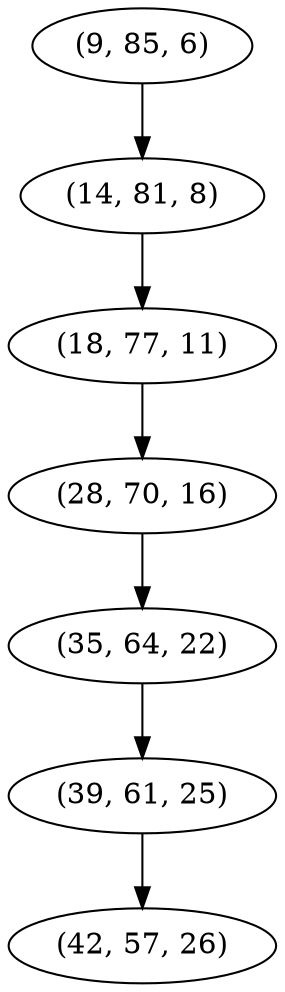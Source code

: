 digraph tree {
    "(9, 85, 6)";
    "(14, 81, 8)";
    "(18, 77, 11)";
    "(28, 70, 16)";
    "(35, 64, 22)";
    "(39, 61, 25)";
    "(42, 57, 26)";
    "(9, 85, 6)" -> "(14, 81, 8)";
    "(14, 81, 8)" -> "(18, 77, 11)";
    "(18, 77, 11)" -> "(28, 70, 16)";
    "(28, 70, 16)" -> "(35, 64, 22)";
    "(35, 64, 22)" -> "(39, 61, 25)";
    "(39, 61, 25)" -> "(42, 57, 26)";
}
